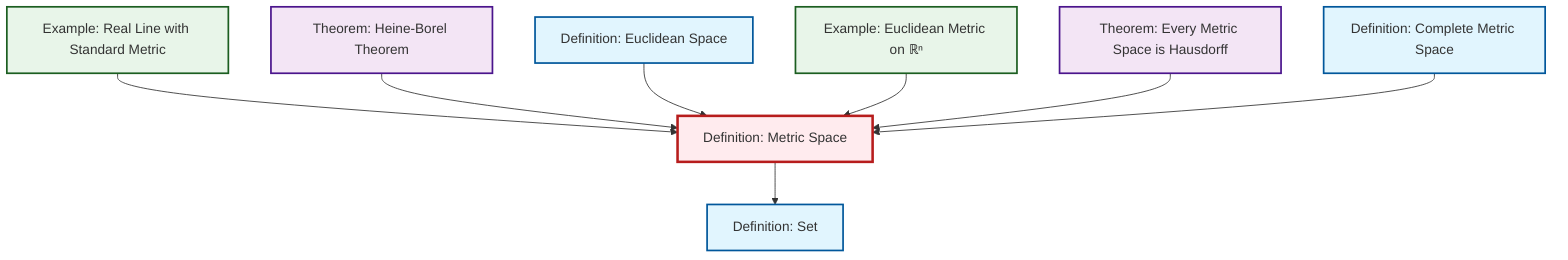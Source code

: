 graph TD
    classDef definition fill:#e1f5fe,stroke:#01579b,stroke-width:2px
    classDef theorem fill:#f3e5f5,stroke:#4a148c,stroke-width:2px
    classDef axiom fill:#fff3e0,stroke:#e65100,stroke-width:2px
    classDef example fill:#e8f5e9,stroke:#1b5e20,stroke-width:2px
    classDef current fill:#ffebee,stroke:#b71c1c,stroke-width:3px
    ex-real-line-metric["Example: Real Line with Standard Metric"]:::example
    def-complete-metric-space["Definition: Complete Metric Space"]:::definition
    def-metric-space["Definition: Metric Space"]:::definition
    thm-metric-hausdorff["Theorem: Every Metric Space is Hausdorff"]:::theorem
    def-euclidean-space["Definition: Euclidean Space"]:::definition
    def-set["Definition: Set"]:::definition
    thm-heine-borel["Theorem: Heine-Borel Theorem"]:::theorem
    ex-euclidean-metric["Example: Euclidean Metric on ℝⁿ"]:::example
    ex-real-line-metric --> def-metric-space
    thm-heine-borel --> def-metric-space
    def-euclidean-space --> def-metric-space
    ex-euclidean-metric --> def-metric-space
    thm-metric-hausdorff --> def-metric-space
    def-metric-space --> def-set
    def-complete-metric-space --> def-metric-space
    class def-metric-space current
